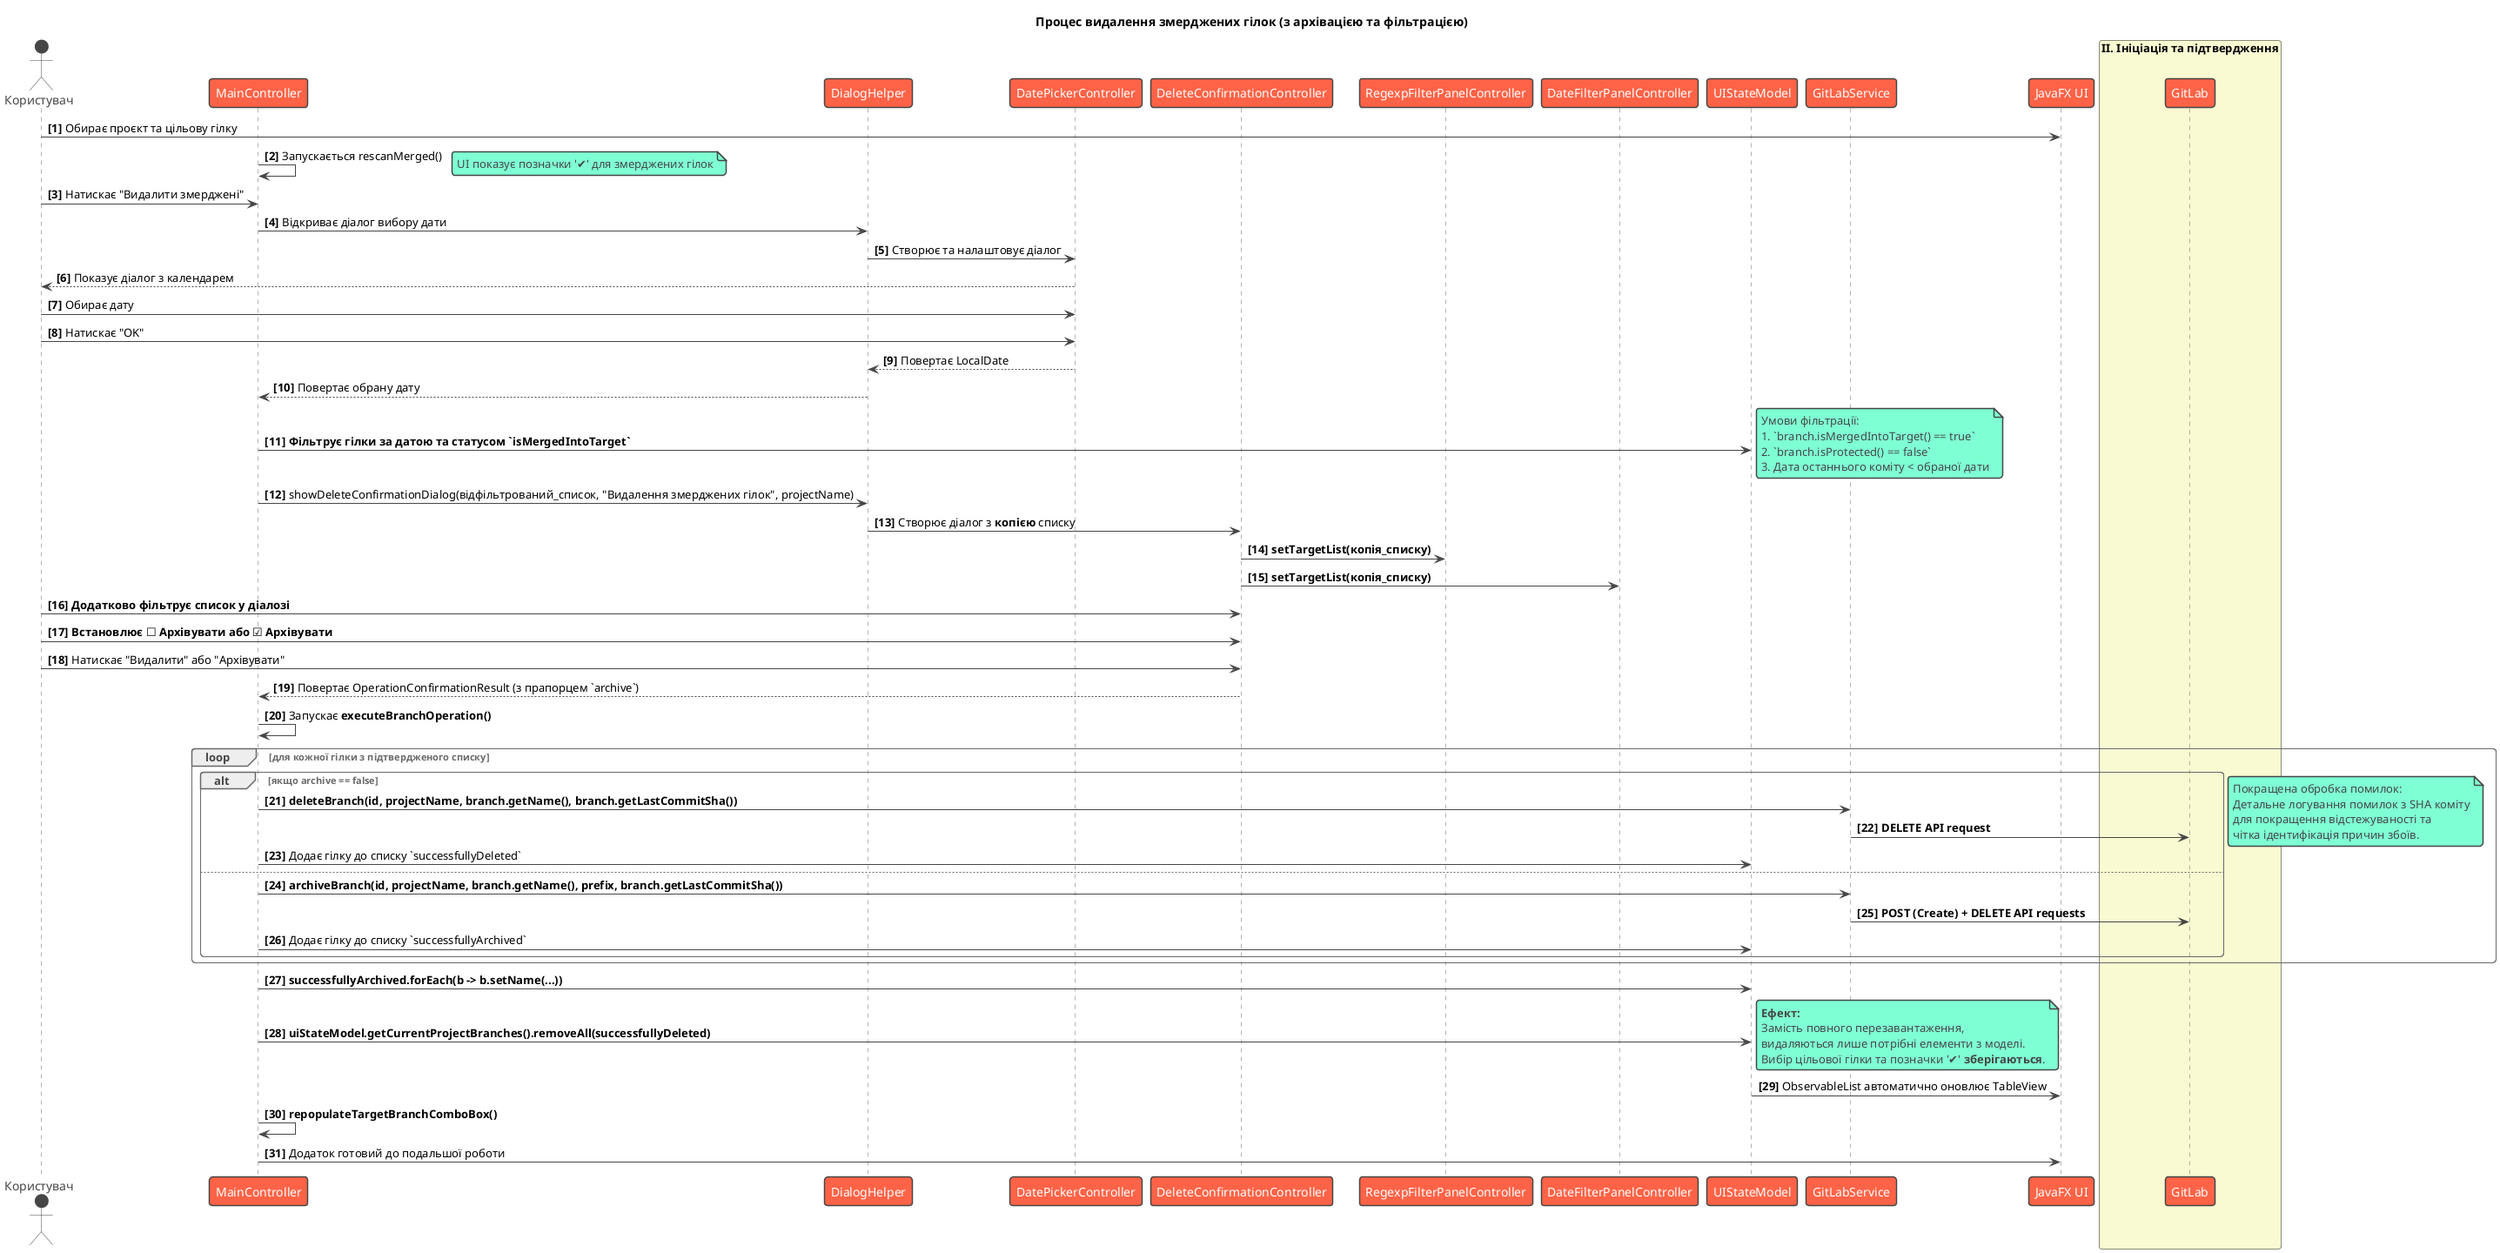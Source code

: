 @startuml
!theme vibrant
title Процес видалення змерджених гілок (з архівацією та фільтрацією)

actor Користувач as User
participant "MainController" as Controller
participant "DialogHelper" as Helper
participant "DatePickerController" as DatePicker
participant "DeleteConfirmationController" as Dialog
participant "RegexpFilterPanelController" as RegexpFilter
participant "DateFilterPanelController" as DateFilter
participant "UIStateModel" as Model
participant "GitLabService" as Service
participant "JavaFX UI" as UI

autonumber "<b>[0]"

box "I. Підготовка" #LightCyan
    User -> UI: Обирає проєкт та цільову гілку
    Controller -> Controller: Запускається rescanMerged()
    note right: UI показує позначки '✔' для змерджених гілок
end box

box "II. Ініціація та підтвердження" #LightGoldenRodYellow
    User -> Controller: Натискає "Видалити змерджені"
    Controller -> Helper: Відкриває діалог вибору дати
    Helper -> DatePicker: Створює та налаштовує діалог
    DatePicker --> User: Показує діалог з календарем
    User -> DatePicker: Обирає дату
    User -> DatePicker: Натискає "OK"
    DatePicker --> Helper: Повертає LocalDate
    Helper --> Controller: Повертає обрану дату

    Controller -> Model: **Фільтрує гілки за датою та статусом `isMergedIntoTarget`**
    note right
        Умови фільтрації:
        1. `branch.isMergedIntoTarget() == true`
        2. `branch.isProtected() == false`
        3. Дата останнього коміту < обраної дати
    end note

    Controller -> Helper: showDeleteConfirmationDialog(відфільтрований_список, "Видалення змерджених гілок", projectName)
    Helper -> Dialog: Створює діалог з **копією** списку
    Dialog -> RegexpFilter: **setTargetList(копія_списку)**
    Dialog -> DateFilter: **setTargetList(копія_списку)**

    User -> Dialog: **Додатково фільтрує список у діалозі**
    User -> Dialog: **Встановлює ☐ Архівувати або ☑ Архівувати**
    User -> Dialog: Натискає "Видалити" або "Архівувати"
    Dialog --> Controller: Повертає OperationConfirmationResult (з прапорцем `archive`)

    Controller -> Controller: Запускає **executeBranchOperation()**
    loop для кожної гілки з підтвердженого списку
        alt якщо archive == false
            Controller -> Service: **deleteBranch(id, projectName, branch.getName(), branch.getLastCommitSha())**
            Service -> GitLab: **DELETE API request**
            Controller -> Model: Додає гілку до списку `successfullyDeleted`
        else
            Controller -> Service: **archiveBranch(id, projectName, branch.getName(), prefix, branch.getLastCommitSha())**
            Service -> GitLab: **POST (Create) + DELETE API requests**
            Controller -> Model: Додає гілку до списку `successfullyArchived`
        end
        note right
            Покращена обробка помилок:
            Детальне логування помилок з SHA коміту
            для покращення відстежуваності та
            чітка ідентифікація причин збоїв.
        end note
    end
end box

box "III. Елегантне оновлення UI" #LightGreen
    Controller -> Model: **successfullyArchived.forEach(b -> b.setName(...))**
    Controller -> Model: **uiStateModel.getCurrentProjectBranches().removeAll(successfullyDeleted)**
    note right
        **Ефект:**
        Замість повного перезавантаження,
        видаляються лише потрібні елементи з моделі.
        Вибір цільової гілки та позначки '✔' **зберігаються**.
    end note

    Model -> UI: ObservableList автоматично оновлює TableView
    Controller -> Controller: **repopulateTargetBranchComboBox()**

    Controller -> UI: Додаток готовий до подальшої роботи
end box

@enduml
